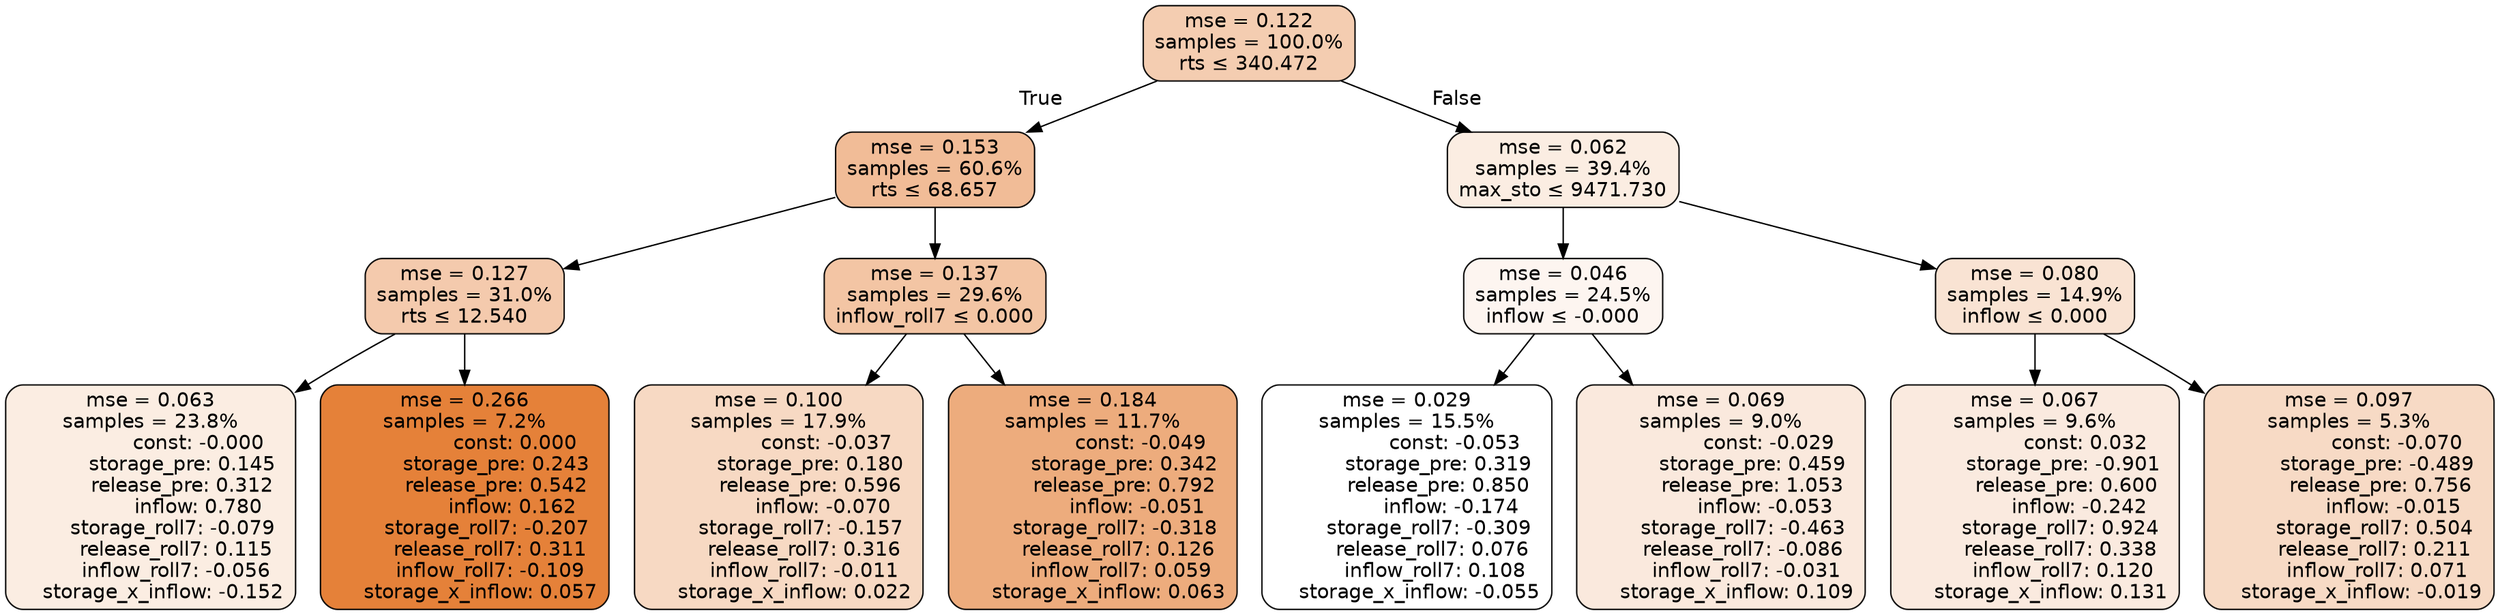 digraph tree {
bgcolor="transparent"
node [shape=rectangle, style="filled, rounded", color="black", fontname=helvetica] ;
edge [fontname=helvetica] ;
	"0" [label="mse = 0.122
samples = 100.0%
rts &le; 340.472", fillcolor="#f4cdb1"]
	"1" [label="mse = 0.153
samples = 60.6%
rts &le; 68.657", fillcolor="#f1bc97"]
	"2" [label="mse = 0.127
samples = 31.0%
rts &le; 12.540", fillcolor="#f4caad"]
	"3" [label="mse = 0.063
samples = 23.8%
               const: -0.000
          storage_pre: 0.145
          release_pre: 0.312
               inflow: 0.780
       storage_roll7: -0.079
        release_roll7: 0.115
        inflow_roll7: -0.056
    storage_x_inflow: -0.152", fillcolor="#fbede2"]
	"4" [label="mse = 0.266
samples = 7.2%
                const: 0.000
          storage_pre: 0.243
          release_pre: 0.542
               inflow: 0.162
       storage_roll7: -0.207
        release_roll7: 0.311
        inflow_roll7: -0.109
     storage_x_inflow: 0.057", fillcolor="#e58139"]
	"5" [label="mse = 0.137
samples = 29.6%
inflow_roll7 &le; 0.000", fillcolor="#f3c5a4"]
	"6" [label="mse = 0.100
samples = 17.9%
               const: -0.037
          storage_pre: 0.180
          release_pre: 0.596
              inflow: -0.070
       storage_roll7: -0.157
        release_roll7: 0.316
        inflow_roll7: -0.011
     storage_x_inflow: 0.022", fillcolor="#f7d9c3"]
	"7" [label="mse = 0.184
samples = 11.7%
               const: -0.049
          storage_pre: 0.342
          release_pre: 0.792
              inflow: -0.051
       storage_roll7: -0.318
        release_roll7: 0.126
         inflow_roll7: 0.059
     storage_x_inflow: 0.063", fillcolor="#edac7d"]
	"8" [label="mse = 0.062
samples = 39.4%
max_sto &le; 9471.730", fillcolor="#fbede2"]
	"9" [label="mse = 0.046
samples = 24.5%
inflow &le; -0.000", fillcolor="#fdf5f0"]
	"10" [label="mse = 0.029
samples = 15.5%
               const: -0.053
          storage_pre: 0.319
          release_pre: 0.850
              inflow: -0.174
       storage_roll7: -0.309
        release_roll7: 0.076
         inflow_roll7: 0.108
    storage_x_inflow: -0.055", fillcolor="#ffffff"]
	"11" [label="mse = 0.069
samples = 9.0%
               const: -0.029
          storage_pre: 0.459
          release_pre: 1.053
              inflow: -0.053
       storage_roll7: -0.463
       release_roll7: -0.086
        inflow_roll7: -0.031
     storage_x_inflow: 0.109", fillcolor="#fae9dd"]
	"12" [label="mse = 0.080
samples = 14.9%
inflow &le; 0.000", fillcolor="#f9e3d3"]
	"13" [label="mse = 0.067
samples = 9.6%
                const: 0.032
         storage_pre: -0.901
          release_pre: 0.600
              inflow: -0.242
        storage_roll7: 0.924
        release_roll7: 0.338
         inflow_roll7: 0.120
     storage_x_inflow: 0.131", fillcolor="#faeadf"]
	"14" [label="mse = 0.097
samples = 5.3%
               const: -0.070
         storage_pre: -0.489
          release_pre: 0.756
              inflow: -0.015
        storage_roll7: 0.504
        release_roll7: 0.211
         inflow_roll7: 0.071
    storage_x_inflow: -0.019", fillcolor="#f7dac5"]

	"0" -> "1" [labeldistance=2.5, labelangle=45, headlabel="True"]
	"1" -> "2"
	"2" -> "3"
	"2" -> "4"
	"1" -> "5"
	"5" -> "6"
	"5" -> "7"
	"0" -> "8" [labeldistance=2.5, labelangle=-45, headlabel="False"]
	"8" -> "9"
	"9" -> "10"
	"9" -> "11"
	"8" -> "12"
	"12" -> "13"
	"12" -> "14"
}